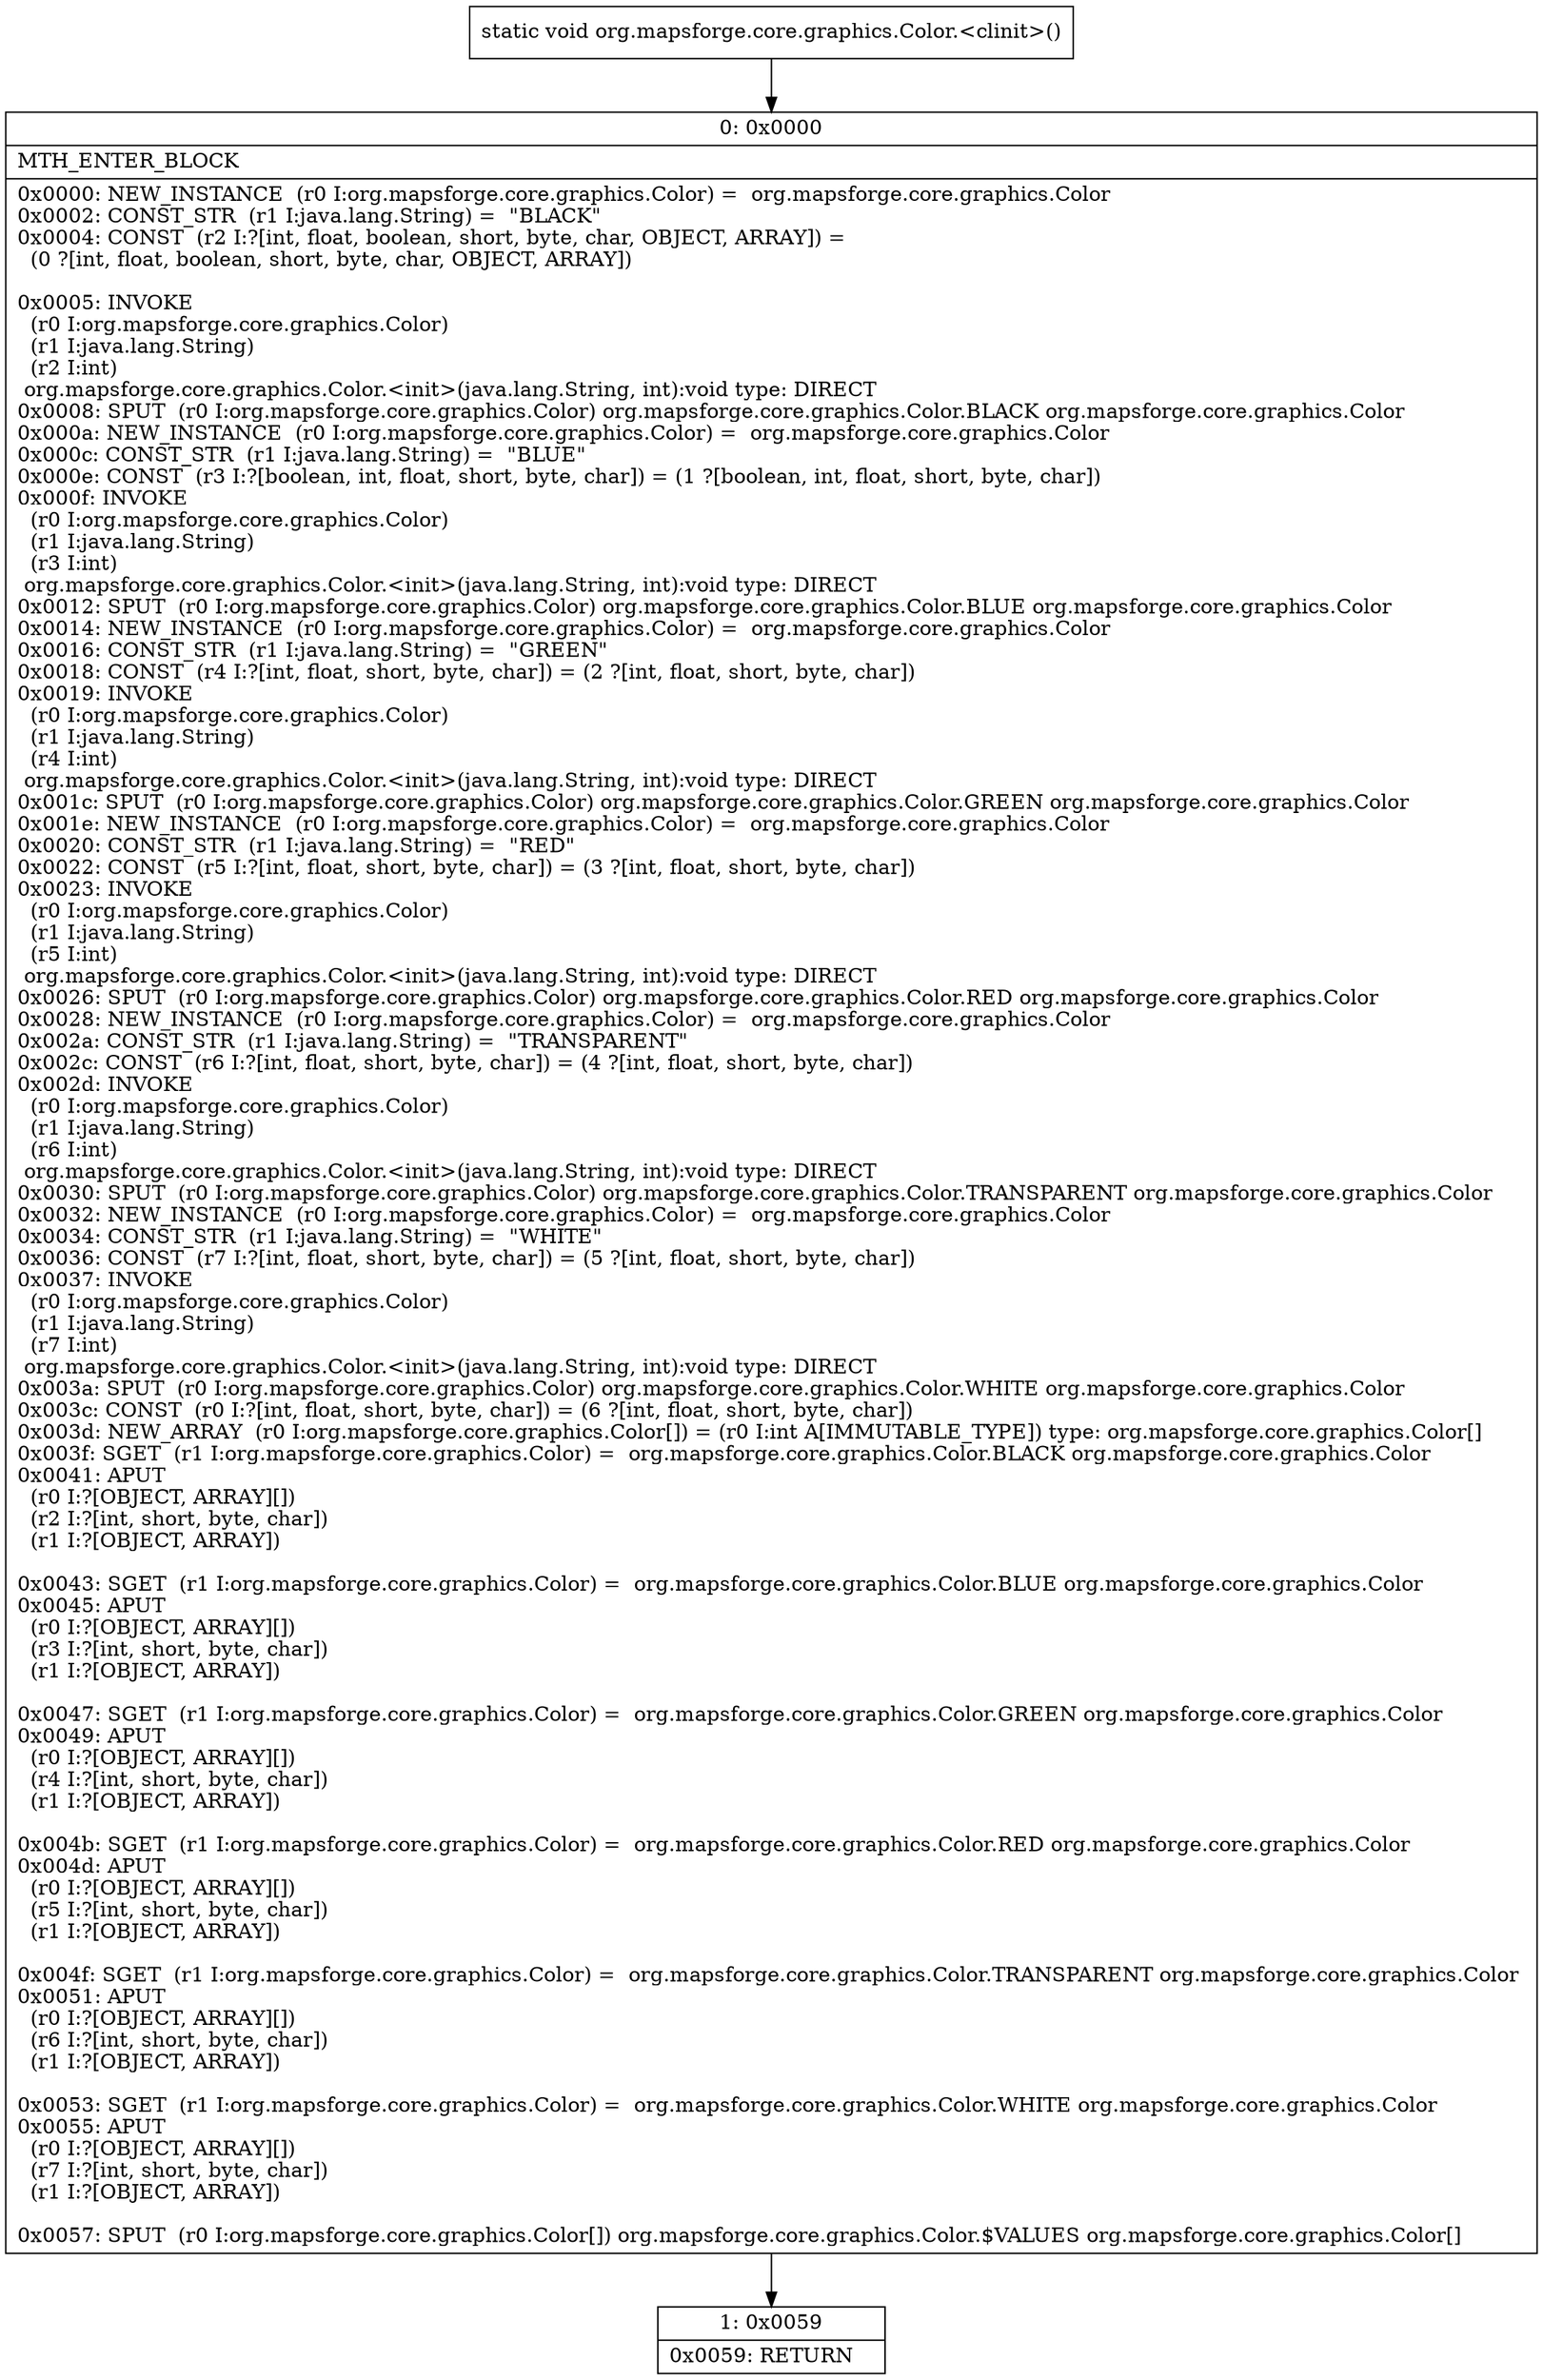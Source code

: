 digraph "CFG fororg.mapsforge.core.graphics.Color.\<clinit\>()V" {
Node_0 [shape=record,label="{0\:\ 0x0000|MTH_ENTER_BLOCK\l|0x0000: NEW_INSTANCE  (r0 I:org.mapsforge.core.graphics.Color) =  org.mapsforge.core.graphics.Color \l0x0002: CONST_STR  (r1 I:java.lang.String) =  \"BLACK\" \l0x0004: CONST  (r2 I:?[int, float, boolean, short, byte, char, OBJECT, ARRAY]) = \l  (0 ?[int, float, boolean, short, byte, char, OBJECT, ARRAY])\l \l0x0005: INVOKE  \l  (r0 I:org.mapsforge.core.graphics.Color)\l  (r1 I:java.lang.String)\l  (r2 I:int)\l org.mapsforge.core.graphics.Color.\<init\>(java.lang.String, int):void type: DIRECT \l0x0008: SPUT  (r0 I:org.mapsforge.core.graphics.Color) org.mapsforge.core.graphics.Color.BLACK org.mapsforge.core.graphics.Color \l0x000a: NEW_INSTANCE  (r0 I:org.mapsforge.core.graphics.Color) =  org.mapsforge.core.graphics.Color \l0x000c: CONST_STR  (r1 I:java.lang.String) =  \"BLUE\" \l0x000e: CONST  (r3 I:?[boolean, int, float, short, byte, char]) = (1 ?[boolean, int, float, short, byte, char]) \l0x000f: INVOKE  \l  (r0 I:org.mapsforge.core.graphics.Color)\l  (r1 I:java.lang.String)\l  (r3 I:int)\l org.mapsforge.core.graphics.Color.\<init\>(java.lang.String, int):void type: DIRECT \l0x0012: SPUT  (r0 I:org.mapsforge.core.graphics.Color) org.mapsforge.core.graphics.Color.BLUE org.mapsforge.core.graphics.Color \l0x0014: NEW_INSTANCE  (r0 I:org.mapsforge.core.graphics.Color) =  org.mapsforge.core.graphics.Color \l0x0016: CONST_STR  (r1 I:java.lang.String) =  \"GREEN\" \l0x0018: CONST  (r4 I:?[int, float, short, byte, char]) = (2 ?[int, float, short, byte, char]) \l0x0019: INVOKE  \l  (r0 I:org.mapsforge.core.graphics.Color)\l  (r1 I:java.lang.String)\l  (r4 I:int)\l org.mapsforge.core.graphics.Color.\<init\>(java.lang.String, int):void type: DIRECT \l0x001c: SPUT  (r0 I:org.mapsforge.core.graphics.Color) org.mapsforge.core.graphics.Color.GREEN org.mapsforge.core.graphics.Color \l0x001e: NEW_INSTANCE  (r0 I:org.mapsforge.core.graphics.Color) =  org.mapsforge.core.graphics.Color \l0x0020: CONST_STR  (r1 I:java.lang.String) =  \"RED\" \l0x0022: CONST  (r5 I:?[int, float, short, byte, char]) = (3 ?[int, float, short, byte, char]) \l0x0023: INVOKE  \l  (r0 I:org.mapsforge.core.graphics.Color)\l  (r1 I:java.lang.String)\l  (r5 I:int)\l org.mapsforge.core.graphics.Color.\<init\>(java.lang.String, int):void type: DIRECT \l0x0026: SPUT  (r0 I:org.mapsforge.core.graphics.Color) org.mapsforge.core.graphics.Color.RED org.mapsforge.core.graphics.Color \l0x0028: NEW_INSTANCE  (r0 I:org.mapsforge.core.graphics.Color) =  org.mapsforge.core.graphics.Color \l0x002a: CONST_STR  (r1 I:java.lang.String) =  \"TRANSPARENT\" \l0x002c: CONST  (r6 I:?[int, float, short, byte, char]) = (4 ?[int, float, short, byte, char]) \l0x002d: INVOKE  \l  (r0 I:org.mapsforge.core.graphics.Color)\l  (r1 I:java.lang.String)\l  (r6 I:int)\l org.mapsforge.core.graphics.Color.\<init\>(java.lang.String, int):void type: DIRECT \l0x0030: SPUT  (r0 I:org.mapsforge.core.graphics.Color) org.mapsforge.core.graphics.Color.TRANSPARENT org.mapsforge.core.graphics.Color \l0x0032: NEW_INSTANCE  (r0 I:org.mapsforge.core.graphics.Color) =  org.mapsforge.core.graphics.Color \l0x0034: CONST_STR  (r1 I:java.lang.String) =  \"WHITE\" \l0x0036: CONST  (r7 I:?[int, float, short, byte, char]) = (5 ?[int, float, short, byte, char]) \l0x0037: INVOKE  \l  (r0 I:org.mapsforge.core.graphics.Color)\l  (r1 I:java.lang.String)\l  (r7 I:int)\l org.mapsforge.core.graphics.Color.\<init\>(java.lang.String, int):void type: DIRECT \l0x003a: SPUT  (r0 I:org.mapsforge.core.graphics.Color) org.mapsforge.core.graphics.Color.WHITE org.mapsforge.core.graphics.Color \l0x003c: CONST  (r0 I:?[int, float, short, byte, char]) = (6 ?[int, float, short, byte, char]) \l0x003d: NEW_ARRAY  (r0 I:org.mapsforge.core.graphics.Color[]) = (r0 I:int A[IMMUTABLE_TYPE]) type: org.mapsforge.core.graphics.Color[] \l0x003f: SGET  (r1 I:org.mapsforge.core.graphics.Color) =  org.mapsforge.core.graphics.Color.BLACK org.mapsforge.core.graphics.Color \l0x0041: APUT  \l  (r0 I:?[OBJECT, ARRAY][])\l  (r2 I:?[int, short, byte, char])\l  (r1 I:?[OBJECT, ARRAY])\l \l0x0043: SGET  (r1 I:org.mapsforge.core.graphics.Color) =  org.mapsforge.core.graphics.Color.BLUE org.mapsforge.core.graphics.Color \l0x0045: APUT  \l  (r0 I:?[OBJECT, ARRAY][])\l  (r3 I:?[int, short, byte, char])\l  (r1 I:?[OBJECT, ARRAY])\l \l0x0047: SGET  (r1 I:org.mapsforge.core.graphics.Color) =  org.mapsforge.core.graphics.Color.GREEN org.mapsforge.core.graphics.Color \l0x0049: APUT  \l  (r0 I:?[OBJECT, ARRAY][])\l  (r4 I:?[int, short, byte, char])\l  (r1 I:?[OBJECT, ARRAY])\l \l0x004b: SGET  (r1 I:org.mapsforge.core.graphics.Color) =  org.mapsforge.core.graphics.Color.RED org.mapsforge.core.graphics.Color \l0x004d: APUT  \l  (r0 I:?[OBJECT, ARRAY][])\l  (r5 I:?[int, short, byte, char])\l  (r1 I:?[OBJECT, ARRAY])\l \l0x004f: SGET  (r1 I:org.mapsforge.core.graphics.Color) =  org.mapsforge.core.graphics.Color.TRANSPARENT org.mapsforge.core.graphics.Color \l0x0051: APUT  \l  (r0 I:?[OBJECT, ARRAY][])\l  (r6 I:?[int, short, byte, char])\l  (r1 I:?[OBJECT, ARRAY])\l \l0x0053: SGET  (r1 I:org.mapsforge.core.graphics.Color) =  org.mapsforge.core.graphics.Color.WHITE org.mapsforge.core.graphics.Color \l0x0055: APUT  \l  (r0 I:?[OBJECT, ARRAY][])\l  (r7 I:?[int, short, byte, char])\l  (r1 I:?[OBJECT, ARRAY])\l \l0x0057: SPUT  (r0 I:org.mapsforge.core.graphics.Color[]) org.mapsforge.core.graphics.Color.$VALUES org.mapsforge.core.graphics.Color[] \l}"];
Node_1 [shape=record,label="{1\:\ 0x0059|0x0059: RETURN   \l}"];
MethodNode[shape=record,label="{static void org.mapsforge.core.graphics.Color.\<clinit\>() }"];
MethodNode -> Node_0;
Node_0 -> Node_1;
}

